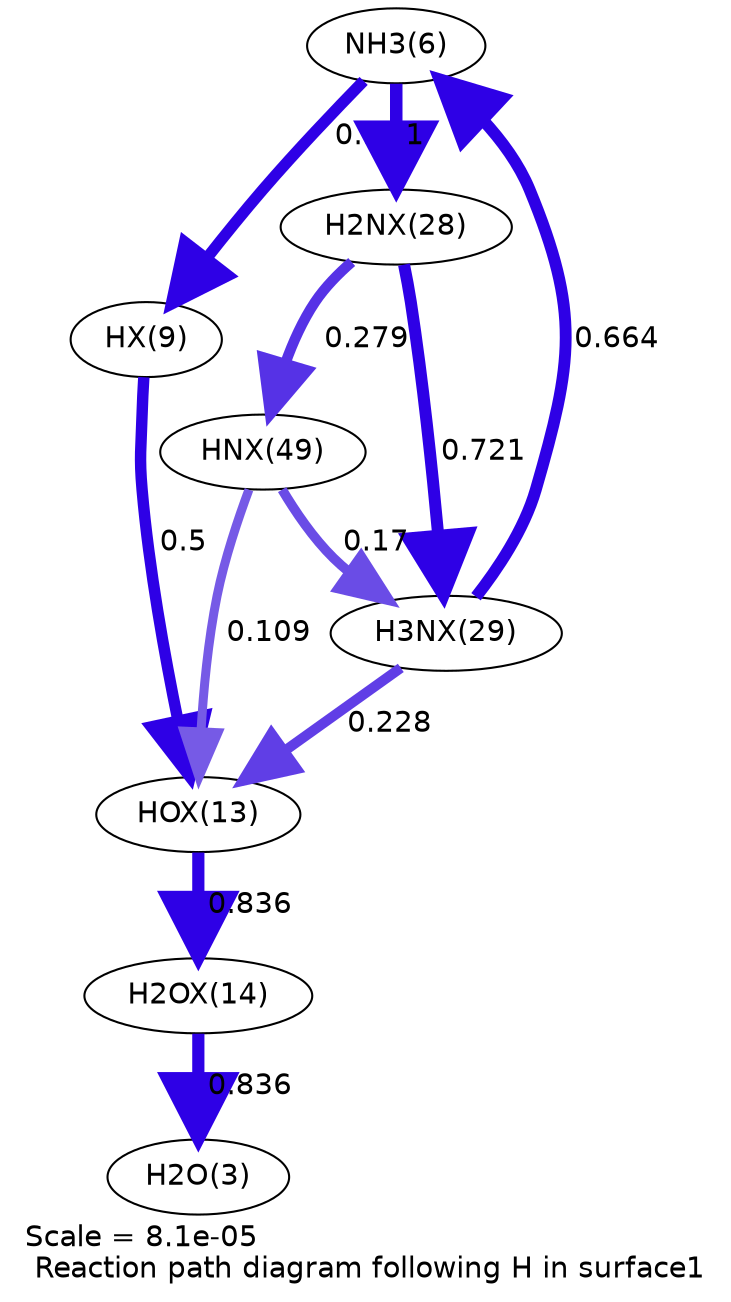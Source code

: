 digraph reaction_paths {
center=1;
s7 -> s12[fontname="Helvetica", penwidth=5.48, arrowsize=2.74, color="0.7, 1, 0.9"
, label=" 0.5"];
s7 -> s19[fontname="Helvetica", penwidth=6, arrowsize=3, color="0.7, 1.5, 0.9"
, label=" 1"];
s20 -> s7[fontname="Helvetica", penwidth=5.69, arrowsize=2.85, color="0.7, 1.16, 0.9"
, label=" 0.664"];
s12 -> s14[fontname="Helvetica", penwidth=5.48, arrowsize=2.74, color="0.7, 1, 0.9"
, label=" 0.5"];
s19 -> s20[fontname="Helvetica", penwidth=5.75, arrowsize=2.88, color="0.7, 1.22, 0.9"
, label=" 0.721"];
s19 -> s22[fontname="Helvetica", penwidth=5.04, arrowsize=2.52, color="0.7, 0.779, 0.9"
, label=" 0.279"];
s22 -> s20[fontname="Helvetica", penwidth=4.66, arrowsize=2.33, color="0.7, 0.67, 0.9"
, label=" 0.17"];
s20 -> s14[fontname="Helvetica", penwidth=4.88, arrowsize=2.44, color="0.7, 0.728, 0.9"
, label=" 0.228"];
s22 -> s14[fontname="Helvetica", penwidth=4.32, arrowsize=2.16, color="0.7, 0.609, 0.9"
, label=" 0.109"];
s14 -> s15[fontname="Helvetica", penwidth=5.86, arrowsize=2.93, color="0.7, 1.34, 0.9"
, label=" 0.836"];
s15 -> s4[fontname="Helvetica", penwidth=5.86, arrowsize=2.93, color="0.7, 1.34, 0.9"
, label=" 0.836"];
s4 [ fontname="Helvetica", label="H2O(3)"];
s7 [ fontname="Helvetica", label="NH3(6)"];
s12 [ fontname="Helvetica", label="HX(9)"];
s14 [ fontname="Helvetica", label="HOX(13)"];
s15 [ fontname="Helvetica", label="H2OX(14)"];
s19 [ fontname="Helvetica", label="H2NX(28)"];
s20 [ fontname="Helvetica", label="H3NX(29)"];
s22 [ fontname="Helvetica", label="HNX(49)"];
 label = "Scale = 8.1e-05\l Reaction path diagram following H in surface1";
 fontname = "Helvetica";
}
